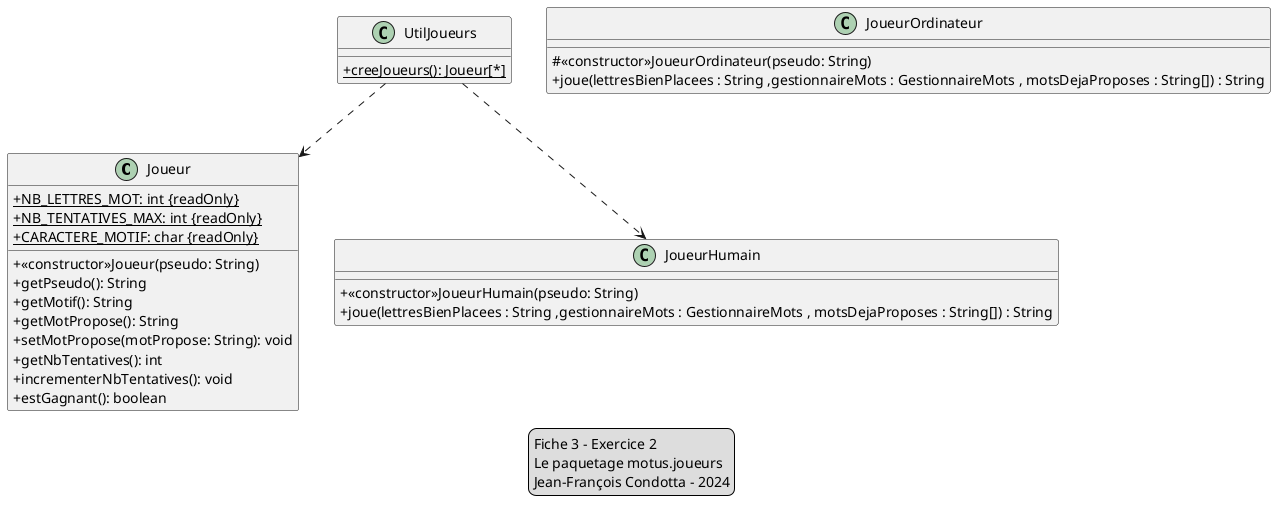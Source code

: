 @startuml
legend
Fiche 3 - Exercice 2
Le paquetage motus.joueurs
Jean-François Condotta - 2024
end legend
skinparam classAttributeIconSize 0

class Joueur [[java:motus.joueurs.Joueur]] {
    +{static}NB_LETTRES_MOT: int {readOnly}
    +{static}NB_TENTATIVES_MAX: int {readOnly}
    +{static}CARACTERE_MOTIF: char {readOnly}
    +<<constructor>>Joueur(pseudo: String)
    +getPseudo(): String
    +getMotif(): String
    +getMotPropose(): String
    +setMotPropose(motPropose: String): void
    +getNbTentatives(): int
    +incrementerNbTentatives(): void
    +estGagnant(): boolean
}
class JoueurHumain [[java:motus.joueurs.JoueurHumain]] {
	+<<constructor>>JoueurHumain(pseudo: String)
	+joue(lettresBienPlacees : String ,gestionnaireMots : GestionnaireMots , motsDejaProposes : String[]) : String
}
class JoueurOrdinateur [[java:motus.joueurs.JoueurOrdinateur]] {
	#<<constructor>>JoueurOrdinateur(pseudo: String)
	+joue(lettresBienPlacees : String ,gestionnaireMots : GestionnaireMots , motsDejaProposes : String[]) : String
}
class UtilJoueurs [[java:motus.joueurs.UtilJoueurs]] {
	+{static} creeJoueurs(): Joueur[*]
}
UtilJoueurs ..> Joueur
UtilJoueurs ..> JoueurHumain
@enduml
